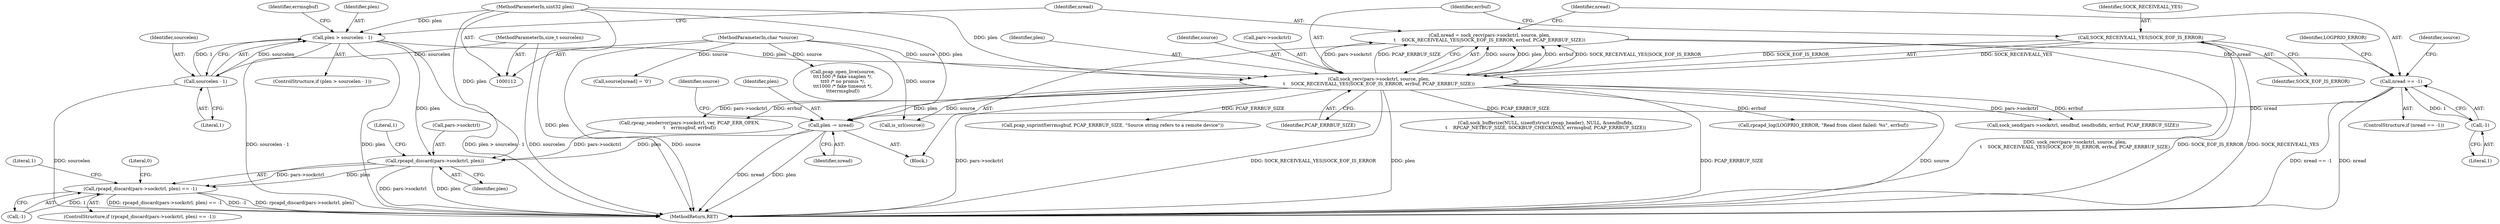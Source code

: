 digraph "0_libpcap_33834cb2a4d035b52aa2a26742f832a112e90a0a@API" {
"1000172" [label="(Call,plen -= nread)"];
"1000155" [label="(Call,nread == -1)"];
"1000141" [label="(Call,nread = sock_recv(pars->sockctrl, source, plen,\n\t    SOCK_RECEIVEALL_YES|SOCK_EOF_IS_ERROR, errbuf, PCAP_ERRBUF_SIZE))"];
"1000143" [label="(Call,sock_recv(pars->sockctrl, source, plen,\n\t    SOCK_RECEIVEALL_YES|SOCK_EOF_IS_ERROR, errbuf, PCAP_ERRBUF_SIZE))"];
"1000116" [label="(MethodParameterIn,char *source)"];
"1000130" [label="(Call,plen > sourcelen - 1)"];
"1000115" [label="(MethodParameterIn,uint32 plen)"];
"1000132" [label="(Call,sourcelen - 1)"];
"1000117" [label="(MethodParameterIn,size_t sourcelen)"];
"1000149" [label="(Call,SOCK_RECEIVEALL_YES|SOCK_EOF_IS_ERROR)"];
"1000157" [label="(Call,-1)"];
"1000309" [label="(Call,rpcapd_discard(pars->sockctrl, plen))"];
"1000308" [label="(Call,rpcapd_discard(pars->sockctrl, plen) == -1)"];
"1000309" [label="(Call,rpcapd_discard(pars->sockctrl, plen))"];
"1000310" [label="(Call,pars->sockctrl)"];
"1000161" [label="(Identifier,LOGPRIO_ERROR)"];
"1000314" [label="(Call,-1)"];
"1000154" [label="(ControlStructure,if (nread == -1))"];
"1000177" [label="(Identifier,source)"];
"1000115" [label="(MethodParameterIn,uint32 plen)"];
"1000321" [label="(Literal,0)"];
"1000116" [label="(MethodParameterIn,char *source)"];
"1000118" [label="(Block,)"];
"1000155" [label="(Call,nread == -1)"];
"1000156" [label="(Identifier,nread)"];
"1000137" [label="(Identifier,errmsgbuf)"];
"1000173" [label="(Identifier,plen)"];
"1000322" [label="(MethodReturn,RET)"];
"1000149" [label="(Call,SOCK_RECEIVEALL_YES|SOCK_EOF_IS_ERROR)"];
"1000172" [label="(Call,plen -= nread)"];
"1000319" [label="(Literal,1)"];
"1000198" [label="(Call,sock_bufferize(NULL, sizeof(struct rpcap_header), NULL, &sendbufidx,\n\t    RPCAP_NETBUF_SIZE, SOCKBUF_CHECKONLY, errmsgbuf, PCAP_ERRBUF_SIZE))"];
"1000141" [label="(Call,nread = sock_recv(pars->sockctrl, source, plen,\n\t    SOCK_RECEIVEALL_YES|SOCK_EOF_IS_ERROR, errbuf, PCAP_ERRBUF_SIZE))"];
"1000315" [label="(Literal,1)"];
"1000157" [label="(Call,-1)"];
"1000131" [label="(Identifier,plen)"];
"1000148" [label="(Identifier,plen)"];
"1000160" [label="(Call,rpcapd_log(LOGPRIO_ERROR, \"Read from client failed: %s\", errbuf))"];
"1000117" [label="(MethodParameterIn,size_t sourcelen)"];
"1000176" [label="(Call,is_url(source))"];
"1000129" [label="(ControlStructure,if (plen > sourcelen - 1))"];
"1000174" [label="(Identifier,nread)"];
"1000152" [label="(Identifier,errbuf)"];
"1000153" [label="(Identifier,PCAP_ERRBUF_SIZE)"];
"1000167" [label="(Call,source[nread] = '\0')"];
"1000307" [label="(ControlStructure,if (rpcapd_discard(pars->sockctrl, plen) == -1))"];
"1000313" [label="(Identifier,plen)"];
"1000130" [label="(Call,plen > sourcelen - 1)"];
"1000147" [label="(Identifier,source)"];
"1000151" [label="(Identifier,SOCK_EOF_IS_ERROR)"];
"1000266" [label="(Call,sock_send(pars->sockctrl, sendbuf, sendbufidx, errbuf, PCAP_ERRBUF_SIZE))"];
"1000142" [label="(Identifier,nread)"];
"1000158" [label="(Literal,1)"];
"1000143" [label="(Call,sock_recv(pars->sockctrl, source, plen,\n\t    SOCK_RECEIVEALL_YES|SOCK_EOF_IS_ERROR, errbuf, PCAP_ERRBUF_SIZE))"];
"1000188" [label="(Call,pcap_open_live(source,\n\t\t\t1500 /* fake snaplen */,\n\t\t\t0 /* no promis */,\n\t\t\t1000 /* fake timeout */,\n\t\t\terrmsgbuf))"];
"1000132" [label="(Call,sourcelen - 1)"];
"1000308" [label="(Call,rpcapd_discard(pars->sockctrl, plen) == -1)"];
"1000179" [label="(Call,pcap_snprintf(errmsgbuf, PCAP_ERRBUF_SIZE, \"Source string refers to a remote device\"))"];
"1000133" [label="(Identifier,sourcelen)"];
"1000169" [label="(Identifier,source)"];
"1000289" [label="(Call,rpcap_senderror(pars->sockctrl, ver, PCAP_ERR_OPEN,\n\t    errmsgbuf, errbuf))"];
"1000134" [label="(Literal,1)"];
"1000150" [label="(Identifier,SOCK_RECEIVEALL_YES)"];
"1000144" [label="(Call,pars->sockctrl)"];
"1000172" -> "1000118"  [label="AST: "];
"1000172" -> "1000174"  [label="CFG: "];
"1000173" -> "1000172"  [label="AST: "];
"1000174" -> "1000172"  [label="AST: "];
"1000177" -> "1000172"  [label="CFG: "];
"1000172" -> "1000322"  [label="DDG: nread"];
"1000172" -> "1000322"  [label="DDG: plen"];
"1000155" -> "1000172"  [label="DDG: nread"];
"1000143" -> "1000172"  [label="DDG: plen"];
"1000115" -> "1000172"  [label="DDG: plen"];
"1000172" -> "1000309"  [label="DDG: plen"];
"1000155" -> "1000154"  [label="AST: "];
"1000155" -> "1000157"  [label="CFG: "];
"1000156" -> "1000155"  [label="AST: "];
"1000157" -> "1000155"  [label="AST: "];
"1000161" -> "1000155"  [label="CFG: "];
"1000169" -> "1000155"  [label="CFG: "];
"1000155" -> "1000322"  [label="DDG: nread == -1"];
"1000155" -> "1000322"  [label="DDG: nread"];
"1000141" -> "1000155"  [label="DDG: nread"];
"1000157" -> "1000155"  [label="DDG: 1"];
"1000141" -> "1000118"  [label="AST: "];
"1000141" -> "1000143"  [label="CFG: "];
"1000142" -> "1000141"  [label="AST: "];
"1000143" -> "1000141"  [label="AST: "];
"1000156" -> "1000141"  [label="CFG: "];
"1000141" -> "1000322"  [label="DDG: sock_recv(pars->sockctrl, source, plen,\n\t    SOCK_RECEIVEALL_YES|SOCK_EOF_IS_ERROR, errbuf, PCAP_ERRBUF_SIZE)"];
"1000143" -> "1000141"  [label="DDG: source"];
"1000143" -> "1000141"  [label="DDG: plen"];
"1000143" -> "1000141"  [label="DDG: errbuf"];
"1000143" -> "1000141"  [label="DDG: SOCK_RECEIVEALL_YES|SOCK_EOF_IS_ERROR"];
"1000143" -> "1000141"  [label="DDG: pars->sockctrl"];
"1000143" -> "1000141"  [label="DDG: PCAP_ERRBUF_SIZE"];
"1000143" -> "1000153"  [label="CFG: "];
"1000144" -> "1000143"  [label="AST: "];
"1000147" -> "1000143"  [label="AST: "];
"1000148" -> "1000143"  [label="AST: "];
"1000149" -> "1000143"  [label="AST: "];
"1000152" -> "1000143"  [label="AST: "];
"1000153" -> "1000143"  [label="AST: "];
"1000143" -> "1000322"  [label="DDG: pars->sockctrl"];
"1000143" -> "1000322"  [label="DDG: SOCK_RECEIVEALL_YES|SOCK_EOF_IS_ERROR"];
"1000143" -> "1000322"  [label="DDG: plen"];
"1000143" -> "1000322"  [label="DDG: PCAP_ERRBUF_SIZE"];
"1000143" -> "1000322"  [label="DDG: source"];
"1000116" -> "1000143"  [label="DDG: source"];
"1000130" -> "1000143"  [label="DDG: plen"];
"1000115" -> "1000143"  [label="DDG: plen"];
"1000149" -> "1000143"  [label="DDG: SOCK_RECEIVEALL_YES"];
"1000149" -> "1000143"  [label="DDG: SOCK_EOF_IS_ERROR"];
"1000143" -> "1000160"  [label="DDG: errbuf"];
"1000143" -> "1000176"  [label="DDG: source"];
"1000143" -> "1000179"  [label="DDG: PCAP_ERRBUF_SIZE"];
"1000143" -> "1000198"  [label="DDG: PCAP_ERRBUF_SIZE"];
"1000143" -> "1000266"  [label="DDG: pars->sockctrl"];
"1000143" -> "1000266"  [label="DDG: errbuf"];
"1000143" -> "1000289"  [label="DDG: pars->sockctrl"];
"1000143" -> "1000289"  [label="DDG: errbuf"];
"1000116" -> "1000112"  [label="AST: "];
"1000116" -> "1000322"  [label="DDG: source"];
"1000116" -> "1000167"  [label="DDG: source"];
"1000116" -> "1000176"  [label="DDG: source"];
"1000116" -> "1000188"  [label="DDG: source"];
"1000130" -> "1000129"  [label="AST: "];
"1000130" -> "1000132"  [label="CFG: "];
"1000131" -> "1000130"  [label="AST: "];
"1000132" -> "1000130"  [label="AST: "];
"1000137" -> "1000130"  [label="CFG: "];
"1000142" -> "1000130"  [label="CFG: "];
"1000130" -> "1000322"  [label="DDG: plen > sourcelen - 1"];
"1000130" -> "1000322"  [label="DDG: sourcelen - 1"];
"1000130" -> "1000322"  [label="DDG: plen"];
"1000115" -> "1000130"  [label="DDG: plen"];
"1000132" -> "1000130"  [label="DDG: sourcelen"];
"1000132" -> "1000130"  [label="DDG: 1"];
"1000130" -> "1000309"  [label="DDG: plen"];
"1000115" -> "1000112"  [label="AST: "];
"1000115" -> "1000322"  [label="DDG: plen"];
"1000115" -> "1000309"  [label="DDG: plen"];
"1000132" -> "1000134"  [label="CFG: "];
"1000133" -> "1000132"  [label="AST: "];
"1000134" -> "1000132"  [label="AST: "];
"1000132" -> "1000322"  [label="DDG: sourcelen"];
"1000117" -> "1000132"  [label="DDG: sourcelen"];
"1000117" -> "1000112"  [label="AST: "];
"1000117" -> "1000322"  [label="DDG: sourcelen"];
"1000149" -> "1000151"  [label="CFG: "];
"1000150" -> "1000149"  [label="AST: "];
"1000151" -> "1000149"  [label="AST: "];
"1000152" -> "1000149"  [label="CFG: "];
"1000149" -> "1000322"  [label="DDG: SOCK_EOF_IS_ERROR"];
"1000149" -> "1000322"  [label="DDG: SOCK_RECEIVEALL_YES"];
"1000157" -> "1000158"  [label="CFG: "];
"1000158" -> "1000157"  [label="AST: "];
"1000309" -> "1000308"  [label="AST: "];
"1000309" -> "1000313"  [label="CFG: "];
"1000310" -> "1000309"  [label="AST: "];
"1000313" -> "1000309"  [label="AST: "];
"1000315" -> "1000309"  [label="CFG: "];
"1000309" -> "1000322"  [label="DDG: pars->sockctrl"];
"1000309" -> "1000322"  [label="DDG: plen"];
"1000309" -> "1000308"  [label="DDG: pars->sockctrl"];
"1000309" -> "1000308"  [label="DDG: plen"];
"1000289" -> "1000309"  [label="DDG: pars->sockctrl"];
"1000308" -> "1000307"  [label="AST: "];
"1000308" -> "1000314"  [label="CFG: "];
"1000314" -> "1000308"  [label="AST: "];
"1000319" -> "1000308"  [label="CFG: "];
"1000321" -> "1000308"  [label="CFG: "];
"1000308" -> "1000322"  [label="DDG: rpcapd_discard(pars->sockctrl, plen)"];
"1000308" -> "1000322"  [label="DDG: rpcapd_discard(pars->sockctrl, plen) == -1"];
"1000308" -> "1000322"  [label="DDG: -1"];
"1000314" -> "1000308"  [label="DDG: 1"];
}
